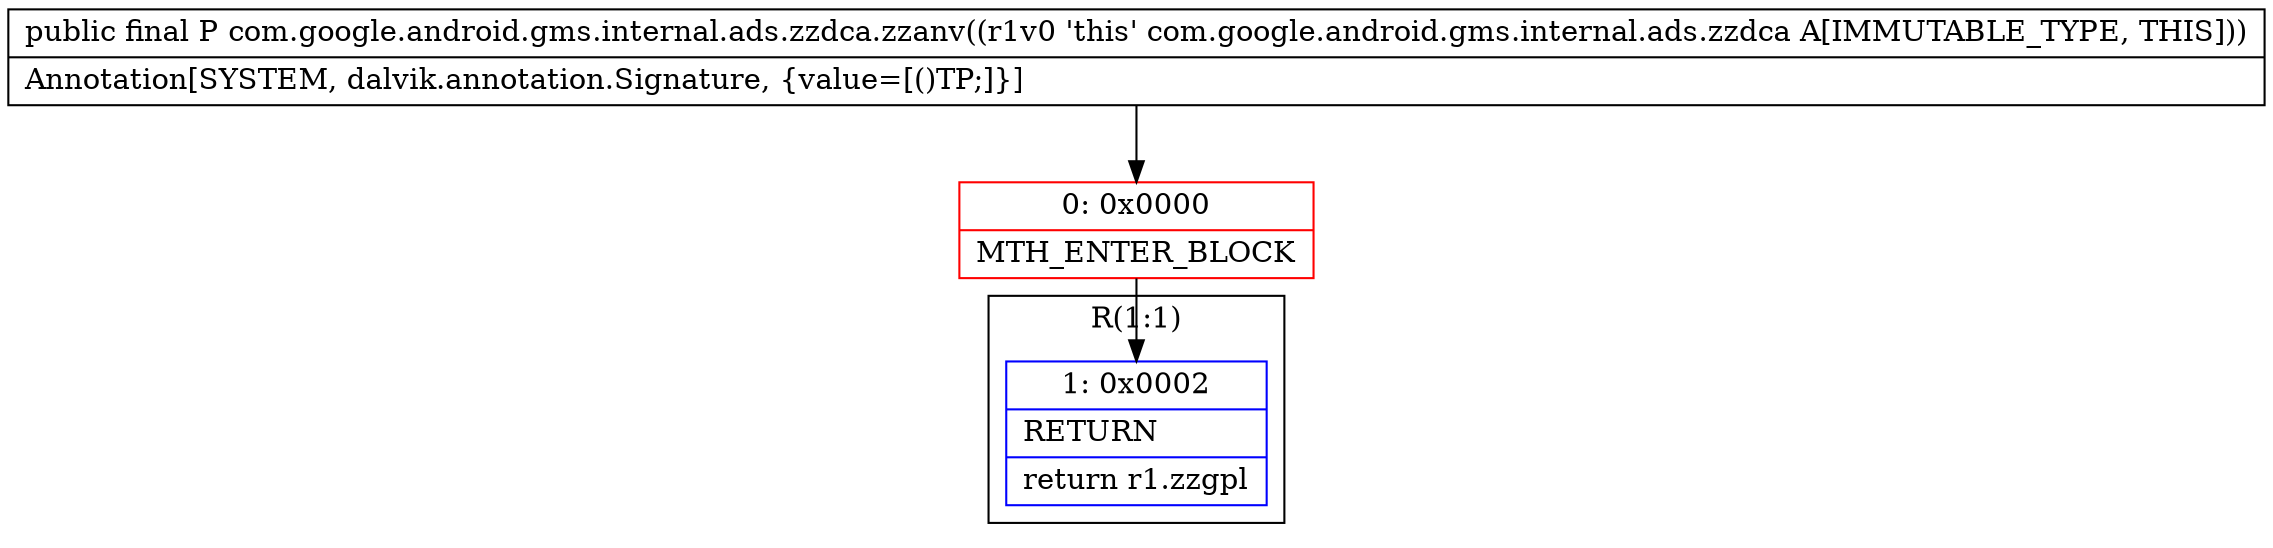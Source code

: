 digraph "CFG forcom.google.android.gms.internal.ads.zzdca.zzanv()Ljava\/lang\/Object;" {
subgraph cluster_Region_1627138341 {
label = "R(1:1)";
node [shape=record,color=blue];
Node_1 [shape=record,label="{1\:\ 0x0002|RETURN\l|return r1.zzgpl\l}"];
}
Node_0 [shape=record,color=red,label="{0\:\ 0x0000|MTH_ENTER_BLOCK\l}"];
MethodNode[shape=record,label="{public final P com.google.android.gms.internal.ads.zzdca.zzanv((r1v0 'this' com.google.android.gms.internal.ads.zzdca A[IMMUTABLE_TYPE, THIS]))  | Annotation[SYSTEM, dalvik.annotation.Signature, \{value=[()TP;]\}]\l}"];
MethodNode -> Node_0;
Node_0 -> Node_1;
}

